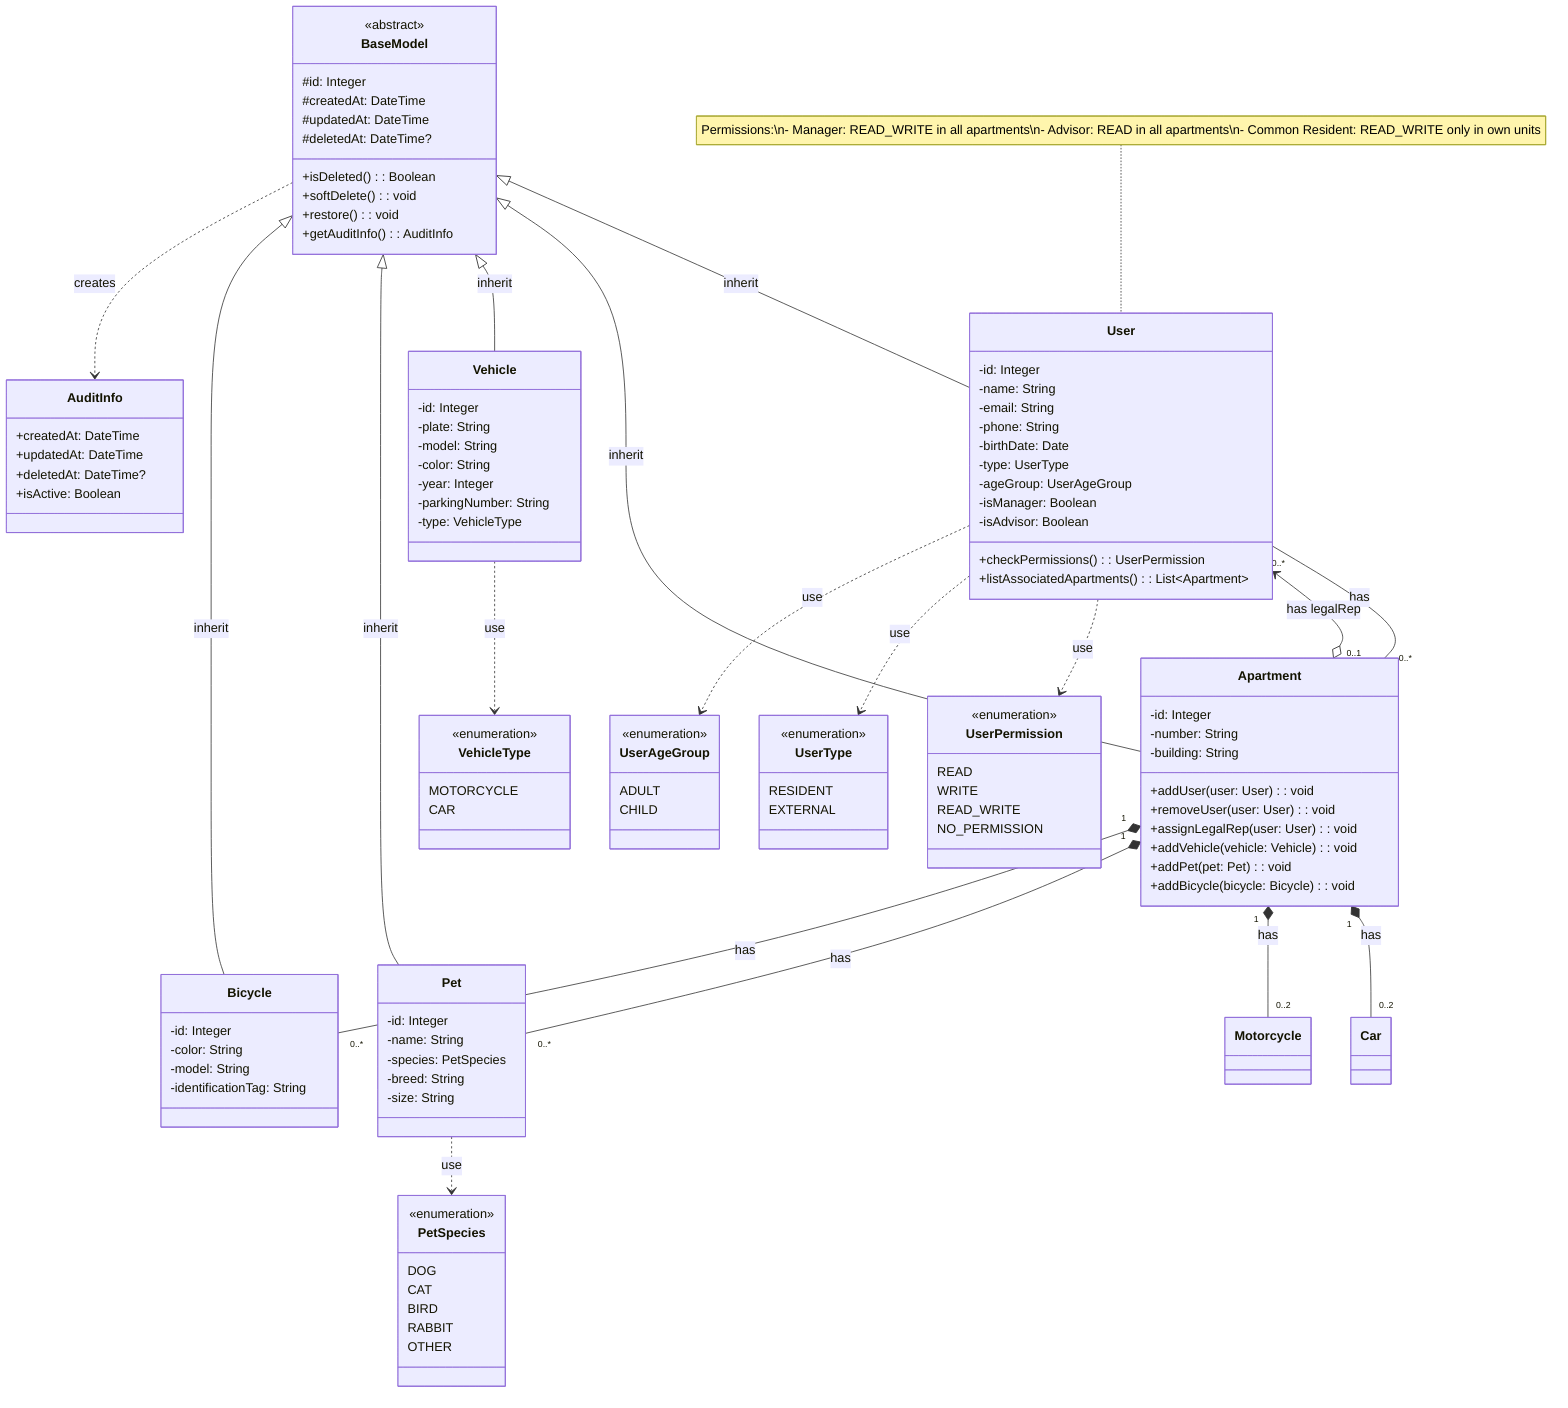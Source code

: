 classDiagram
    class BaseModel {
        <<abstract>>
        #id: Integer
        #createdAt: DateTime
        #updatedAt: DateTime
        #deletedAt: DateTime?
        +isDeleted(): Boolean
        +softDelete(): void
        +restore(): void
        +getAuditInfo(): AuditInfo
    }

    class AuditInfo {
        +createdAt: DateTime
        +updatedAt: DateTime
        +deletedAt: DateTime?
        +isActive: Boolean
    }    

    class User {
        -id: Integer
        -name: String
        -email: String
        -phone: String
        -birthDate: Date
        -type: UserType
        -ageGroup: UserAgeGroup
        -isManager: Boolean
        -isAdvisor: Boolean
        +checkPermissions(): UserPermission
        +listAssociatedApartments(): List~Apartment~
    }

    class Apartment {
        -id: Integer
        -number: String
        -building: String
        +addUser(user: User): void
        +removeUser(user: User): void
        +assignLegalRep(user: User): void
        +addVehicle(vehicle: Vehicle): void
        +addPet(pet: Pet): void
        +addBicycle(bicycle: Bicycle): void
    }

    class Vehicle {
        -id: Integer
        -plate: String
        -model: String
        -color: String
        -year: Integer
        -parkingNumber: String
        -type: VehicleType
    }


    class VehicleType {
        <<enumeration>>
        MOTORCYCLE
        CAR
    }     


    class Pet {
        -id: Integer
        -name: String
        -species: PetSpecies
        -breed: String
        -size: String
    }

    class Bicycle {
        -id: Integer
        -color: String
        -model: String
        -identificationTag: String
    }

    class UserPermission {
        <<enumeration>>
        READ
        WRITE
        READ_WRITE
        NO_PERMISSION
    }

    class UserType {
        <<enumeration>>
        RESIDENT
        EXTERNAL
    }

    class UserAgeGroup {
        <<enumeration>>
        ADULT
        CHILD
    }

    class PetSpecies {
        <<enumeration>>
        DOG
        CAT
        BIRD
        RABBIT
        OTHER
    }       

    %% Relations
    BaseModel <|-- User : inherit
    BaseModel <|-- Apartment : inherit
    BaseModel <|-- Vehicle : inherit
    BaseModel <|-- Pet : inherit
    BaseModel <|-- Bicycle : inherit

    User "0..*" -- "0..*" Apartment : has
    User <--o "0..1" Apartment : has legalRep
    
    Apartment "1" *-- "0..2" Car : has
    Apartment "1" *-- "0..2" Motorcycle : has
    Apartment "1" *-- "0..*" Pet : has
    Apartment "1" *-- "0..*" Bicycle : has

    BaseModel ..> AuditInfo : creates

    User ..> UserPermission : use
    User ..> UserType : use
    User ..> UserAgeGroup : use

    Pet ..> PetSpecies : use

    Vehicle ..> VehicleType : use

    %% Notes about permissions
    note for User "Permissions:\n- Manager: READ_WRITE in all apartments\n- Advisor: READ in all apartments\n- Common Resident: READ_WRITE only in own units"